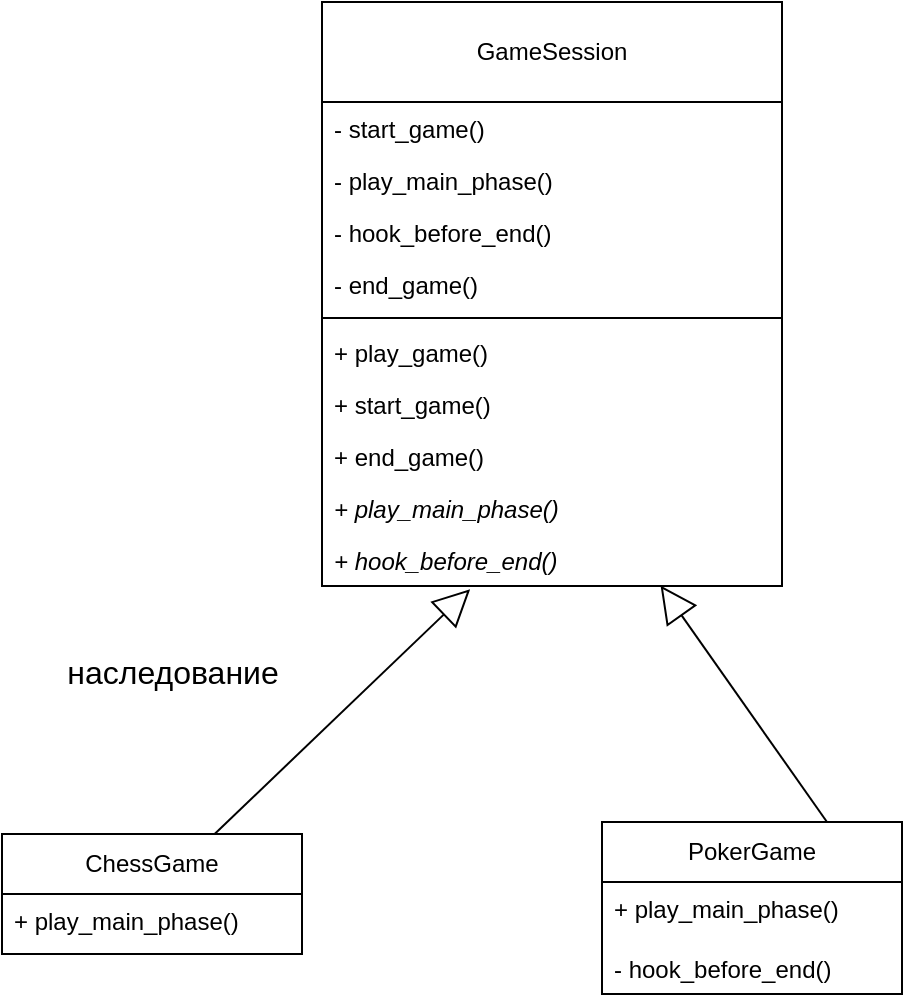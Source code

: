 <mxfile version="28.1.2">
  <diagram name="Page-1" id="Lapr4w3OVQyDAEPS7Lfi">
    <mxGraphModel dx="1614" dy="1073" grid="1" gridSize="10" guides="1" tooltips="1" connect="1" arrows="1" fold="1" page="1" pageScale="1" pageWidth="850" pageHeight="1100" math="0" shadow="0">
      <root>
        <mxCell id="0" />
        <mxCell id="1" parent="0" />
        <mxCell id="hAUUxF_gj6Qk1ZFcpUJp-1" value="GameSession" style="swimlane;fontStyle=0;childLayout=stackLayout;horizontal=1;startSize=50;fillColor=none;horizontalStack=0;resizeParent=1;resizeParentMax=0;resizeLast=0;collapsible=1;marginBottom=0;whiteSpace=wrap;html=1;" vertex="1" parent="1">
          <mxGeometry x="90" y="260" width="230" height="292" as="geometry" />
        </mxCell>
        <mxCell id="hAUUxF_gj6Qk1ZFcpUJp-13" value="- start_game()" style="text;strokeColor=none;fillColor=none;align=left;verticalAlign=top;spacingLeft=4;spacingRight=4;overflow=hidden;rotatable=0;points=[[0,0.5],[1,0.5]];portConstraint=eastwest;whiteSpace=wrap;html=1;" vertex="1" parent="hAUUxF_gj6Qk1ZFcpUJp-1">
          <mxGeometry y="50" width="230" height="26" as="geometry" />
        </mxCell>
        <mxCell id="hAUUxF_gj6Qk1ZFcpUJp-15" value="- play_main_phase()" style="text;strokeColor=none;fillColor=none;align=left;verticalAlign=top;spacingLeft=4;spacingRight=4;overflow=hidden;rotatable=0;points=[[0,0.5],[1,0.5]];portConstraint=eastwest;whiteSpace=wrap;html=1;fontStyle=0" vertex="1" parent="hAUUxF_gj6Qk1ZFcpUJp-1">
          <mxGeometry y="76" width="230" height="26" as="geometry" />
        </mxCell>
        <mxCell id="hAUUxF_gj6Qk1ZFcpUJp-16" value="- hook_before_end()" style="text;strokeColor=none;fillColor=none;align=left;verticalAlign=top;spacingLeft=4;spacingRight=4;overflow=hidden;rotatable=0;points=[[0,0.5],[1,0.5]];portConstraint=eastwest;whiteSpace=wrap;html=1;fontStyle=0" vertex="1" parent="hAUUxF_gj6Qk1ZFcpUJp-1">
          <mxGeometry y="102" width="230" height="26" as="geometry" />
        </mxCell>
        <mxCell id="hAUUxF_gj6Qk1ZFcpUJp-14" value="- end_game()" style="text;strokeColor=none;fillColor=none;align=left;verticalAlign=top;spacingLeft=4;spacingRight=4;overflow=hidden;rotatable=0;points=[[0,0.5],[1,0.5]];portConstraint=eastwest;whiteSpace=wrap;html=1;" vertex="1" parent="hAUUxF_gj6Qk1ZFcpUJp-1">
          <mxGeometry y="128" width="230" height="26" as="geometry" />
        </mxCell>
        <mxCell id="hAUUxF_gj6Qk1ZFcpUJp-5" value="" style="line;strokeWidth=1;fillColor=none;align=left;verticalAlign=middle;spacingTop=-1;spacingLeft=3;spacingRight=3;rotatable=0;labelPosition=right;points=[];portConstraint=eastwest;strokeColor=inherit;" vertex="1" parent="hAUUxF_gj6Qk1ZFcpUJp-1">
          <mxGeometry y="154" width="230" height="8" as="geometry" />
        </mxCell>
        <mxCell id="hAUUxF_gj6Qk1ZFcpUJp-6" value="+ play_game()" style="text;strokeColor=none;fillColor=none;align=left;verticalAlign=top;spacingLeft=4;spacingRight=4;overflow=hidden;rotatable=0;points=[[0,0.5],[1,0.5]];portConstraint=eastwest;whiteSpace=wrap;html=1;" vertex="1" parent="hAUUxF_gj6Qk1ZFcpUJp-1">
          <mxGeometry y="162" width="230" height="26" as="geometry" />
        </mxCell>
        <mxCell id="hAUUxF_gj6Qk1ZFcpUJp-7" value="+ start_game()" style="text;strokeColor=none;fillColor=none;align=left;verticalAlign=top;spacingLeft=4;spacingRight=4;overflow=hidden;rotatable=0;points=[[0,0.5],[1,0.5]];portConstraint=eastwest;whiteSpace=wrap;html=1;" vertex="1" parent="hAUUxF_gj6Qk1ZFcpUJp-1">
          <mxGeometry y="188" width="230" height="26" as="geometry" />
        </mxCell>
        <mxCell id="hAUUxF_gj6Qk1ZFcpUJp-8" value="+ end_game()" style="text;strokeColor=none;fillColor=none;align=left;verticalAlign=top;spacingLeft=4;spacingRight=4;overflow=hidden;rotatable=0;points=[[0,0.5],[1,0.5]];portConstraint=eastwest;whiteSpace=wrap;html=1;" vertex="1" parent="hAUUxF_gj6Qk1ZFcpUJp-1">
          <mxGeometry y="214" width="230" height="26" as="geometry" />
        </mxCell>
        <mxCell id="hAUUxF_gj6Qk1ZFcpUJp-9" value="+ play_main_phase()" style="text;strokeColor=none;fillColor=none;align=left;verticalAlign=top;spacingLeft=4;spacingRight=4;overflow=hidden;rotatable=0;points=[[0,0.5],[1,0.5]];portConstraint=eastwest;whiteSpace=wrap;html=1;fontStyle=2" vertex="1" parent="hAUUxF_gj6Qk1ZFcpUJp-1">
          <mxGeometry y="240" width="230" height="26" as="geometry" />
        </mxCell>
        <mxCell id="hAUUxF_gj6Qk1ZFcpUJp-10" value="+ hook_before_end()" style="text;strokeColor=none;fillColor=none;align=left;verticalAlign=top;spacingLeft=4;spacingRight=4;overflow=hidden;rotatable=0;points=[[0,0.5],[1,0.5]];portConstraint=eastwest;whiteSpace=wrap;html=1;fontStyle=2" vertex="1" parent="hAUUxF_gj6Qk1ZFcpUJp-1">
          <mxGeometry y="266" width="230" height="26" as="geometry" />
        </mxCell>
        <mxCell id="hAUUxF_gj6Qk1ZFcpUJp-17" value="ChessGame" style="swimlane;fontStyle=0;childLayout=stackLayout;horizontal=1;startSize=30;fillColor=none;horizontalStack=0;resizeParent=1;resizeParentMax=0;resizeLast=0;collapsible=1;marginBottom=0;whiteSpace=wrap;html=1;" vertex="1" parent="1">
          <mxGeometry x="-70" y="676" width="150" height="60" as="geometry" />
        </mxCell>
        <mxCell id="hAUUxF_gj6Qk1ZFcpUJp-18" value="&lt;span&gt;+ play_main_phase&lt;/span&gt;()" style="text;strokeColor=none;fillColor=none;align=left;verticalAlign=top;spacingLeft=4;spacingRight=4;overflow=hidden;rotatable=0;points=[[0,0.5],[1,0.5]];portConstraint=eastwest;whiteSpace=wrap;html=1;fontStyle=0" vertex="1" parent="hAUUxF_gj6Qk1ZFcpUJp-17">
          <mxGeometry y="30" width="150" height="30" as="geometry" />
        </mxCell>
        <mxCell id="hAUUxF_gj6Qk1ZFcpUJp-20" value="PokerGame" style="swimlane;fontStyle=0;childLayout=stackLayout;horizontal=1;startSize=30;fillColor=none;horizontalStack=0;resizeParent=1;resizeParentMax=0;resizeLast=0;collapsible=1;marginBottom=0;whiteSpace=wrap;html=1;" vertex="1" parent="1">
          <mxGeometry x="230" y="670" width="150" height="86" as="geometry" />
        </mxCell>
        <mxCell id="hAUUxF_gj6Qk1ZFcpUJp-21" value="&lt;span&gt;+ play_main_phase&lt;/span&gt;()" style="text;strokeColor=none;fillColor=none;align=left;verticalAlign=top;spacingLeft=4;spacingRight=4;overflow=hidden;rotatable=0;points=[[0,0.5],[1,0.5]];portConstraint=eastwest;whiteSpace=wrap;html=1;fontStyle=0" vertex="1" parent="hAUUxF_gj6Qk1ZFcpUJp-20">
          <mxGeometry y="30" width="150" height="30" as="geometry" />
        </mxCell>
        <mxCell id="hAUUxF_gj6Qk1ZFcpUJp-23" value="- hook_before_end()" style="text;strokeColor=none;fillColor=none;align=left;verticalAlign=top;spacingLeft=4;spacingRight=4;overflow=hidden;rotatable=0;points=[[0,0.5],[1,0.5]];portConstraint=eastwest;whiteSpace=wrap;html=1;fontStyle=0" vertex="1" parent="hAUUxF_gj6Qk1ZFcpUJp-20">
          <mxGeometry y="60" width="150" height="26" as="geometry" />
        </mxCell>
        <mxCell id="hAUUxF_gj6Qk1ZFcpUJp-25" value="" style="endArrow=block;endSize=16;endFill=0;html=1;rounded=0;fontSize=12;curved=1;entryX=0.322;entryY=1.064;entryDx=0;entryDy=0;entryPerimeter=0;" edge="1" parent="1" source="hAUUxF_gj6Qk1ZFcpUJp-17" target="hAUUxF_gj6Qk1ZFcpUJp-10">
          <mxGeometry width="160" relative="1" as="geometry">
            <mxPoint x="-30" y="450" as="sourcePoint" />
            <mxPoint x="130" y="450" as="targetPoint" />
          </mxGeometry>
        </mxCell>
        <mxCell id="hAUUxF_gj6Qk1ZFcpUJp-26" value="" style="endArrow=block;endSize=16;endFill=0;html=1;rounded=0;fontSize=12;curved=1;entryX=0.736;entryY=0.991;entryDx=0;entryDy=0;entryPerimeter=0;exitX=0.75;exitY=0;exitDx=0;exitDy=0;" edge="1" parent="1" source="hAUUxF_gj6Qk1ZFcpUJp-20" target="hAUUxF_gj6Qk1ZFcpUJp-10">
          <mxGeometry width="160" relative="1" as="geometry">
            <mxPoint x="-80" y="580" as="sourcePoint" />
            <mxPoint x="80" y="580" as="targetPoint" />
          </mxGeometry>
        </mxCell>
        <mxCell id="hAUUxF_gj6Qk1ZFcpUJp-27" value="наследование" style="text;html=1;align=center;verticalAlign=middle;resizable=0;points=[];autosize=1;strokeColor=none;fillColor=none;fontSize=16;" vertex="1" parent="1">
          <mxGeometry x="-40" y="580" width="110" height="30" as="geometry" />
        </mxCell>
      </root>
    </mxGraphModel>
  </diagram>
</mxfile>
